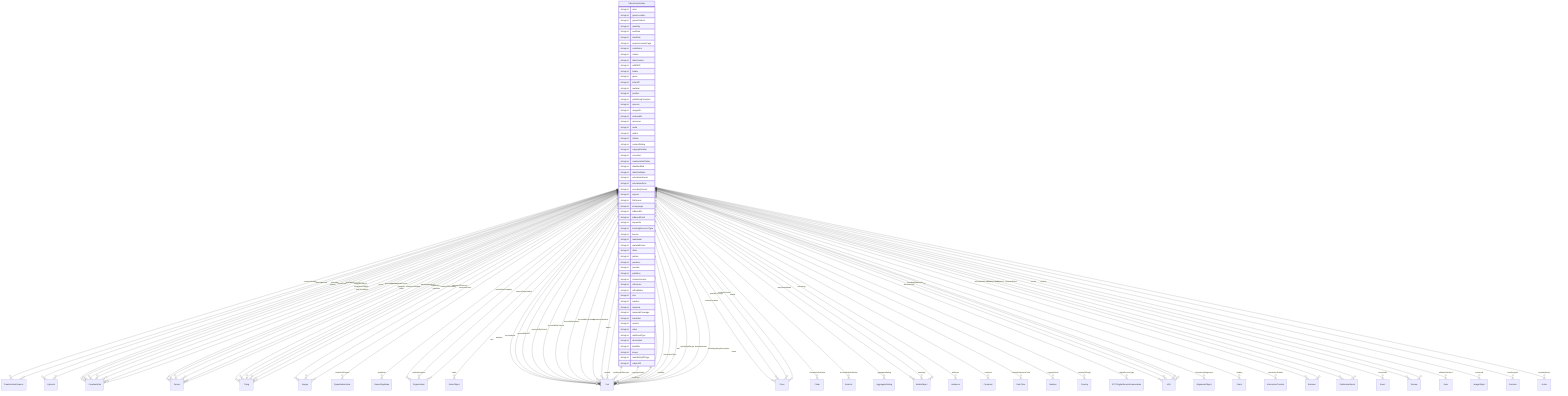 erDiagram
VideoGameSeries {
    stringList actor  
    stringList gameLocation  
    stringList gamePlatform  
    stringList musicBy  
    stringList endDate  
    stringList startDate  
    stringList acquireLicensePage  
    stringList contributor  
    stringList creator  
    stringList dateCreated  
    stringList editEIDR  
    stringList funder  
    stringList genre  
    stringList isPartOf  
    stringList material  
    stringList position  
    stringList publishingPrinciples  
    stringList sponsor  
    stringList usageInfo  
    stringList archivedAt  
    stringList assesses  
    stringList audio  
    stringList author  
    stringList citation  
    stringList contentRating  
    stringList copyrightHolder  
    stringList correction  
    stringList creativeWorkStatus  
    stringList dateModified  
    stringList datePublished  
    stringList educationalLevel  
    stringList educationalUse  
    stringList encodingFormat  
    stringList expires  
    stringList fileFormat  
    stringList inLanguage  
    stringList isBasedOn  
    stringList isBasedOnUrl  
    stringList keywords  
    stringList learningResourceType  
    stringList license  
    stringList maintainer  
    stringList materialExtent  
    stringList offers  
    stringList pattern  
    stringList producer  
    stringList provider  
    stringList publisher  
    stringList schemaVersion  
    stringList sdLicense  
    stringList sdPublisher  
    stringList size  
    stringList teaches  
    stringList temporal  
    stringList temporalCoverage  
    stringList translator  
    stringList version  
    stringList video  
    stringList additionalType  
    stringList description  
    stringList identifier  
    stringList image  
    stringList mainEntityOfPage  
    stringList subjectOf  
}

VideoGameSeries ||--}o CreativeWorkSeason : "containsSeason"
VideoGameSeries ||--}o Episode : "episode"
VideoGameSeries ||--}o CreativeWork : "season"
VideoGameSeries ||--}o Person : "actors"
VideoGameSeries ||--}o Thing : "characterAttribute"
VideoGameSeries ||--}o CreativeWork : "cheatCode"
VideoGameSeries ||--}o Person : "director"
VideoGameSeries ||--}o Person : "directors"
VideoGameSeries ||--}o Episode : "episodes"
VideoGameSeries ||--}o Thing : "gameItem"
VideoGameSeries ||--}o Integer : "numberOfEpisodes"
VideoGameSeries ||--}o QuantitativeValue : "numberOfPlayers"
VideoGameSeries ||--}o Integer : "numberOfSeasons"
VideoGameSeries ||--}o GamePlayMode : "playMode"
VideoGameSeries ||--}o Organization : "productionCompany"
VideoGameSeries ||--}o Thing : "quest"
VideoGameSeries ||--}o CreativeWorkSeason : "seasons"
VideoGameSeries ||--}o VideoObject : "trailer"
VideoGameSeries ||--}o Text : "issn"
VideoGameSeries ||--}o Thing : "about"
VideoGameSeries ||--}o Place : "contentLocation"
VideoGameSeries ||--}o CreativeWork : "hasPart"
VideoGameSeries ||--}o Claim : "interpretedAsClaim"
VideoGameSeries ||--}o Thing : "mainEntity"
VideoGameSeries ||--}o Place : "spatialCoverage"
VideoGameSeries ||--}o CreativeWork : "workExample"
VideoGameSeries ||--}o Text : "abstract"
VideoGameSeries ||--}o Text : "accessMode"
VideoGameSeries ||--}o ItemList : "accessModeSufficient"
VideoGameSeries ||--}o Text : "accessibilityAPI"
VideoGameSeries ||--}o Text : "accessibilityControl"
VideoGameSeries ||--}o Text : "accessibilityFeature"
VideoGameSeries ||--}o Text : "accessibilityHazard"
VideoGameSeries ||--}o Text : "accessibilitySummary"
VideoGameSeries ||--}o Person : "accountablePerson"
VideoGameSeries ||--}o AggregateRating : "aggregateRating"
VideoGameSeries ||--}o Text : "alternativeHeadline"
VideoGameSeries ||--}o MediaObject : "associatedMedia"
VideoGameSeries ||--}o Audience : "audience"
VideoGameSeries ||--}o Text : "award"
VideoGameSeries ||--}o Text : "awards"
VideoGameSeries ||--}o Person : "character"
VideoGameSeries ||--}o Comment : "comment"
VideoGameSeries ||--}o Integer : "commentCount"
VideoGameSeries ||--}o Text : "conditionsOfAccess"
VideoGameSeries ||--}o DateTime : "contentReferenceTime"
VideoGameSeries ||--}o Text : "copyrightNotice"
VideoGameSeries ||--}o Number : "copyrightYear"
VideoGameSeries ||--}o Country : "countryOfOrigin"
VideoGameSeries ||--}o Text : "creditText"
VideoGameSeries ||--}o IPTCDigitalSourceEnumeration : "digitalSourceType"
VideoGameSeries ||--}o URL : "discussionUrl"
VideoGameSeries ||--}o Person : "editor"
VideoGameSeries ||--}o AlignmentObject : "educationalAlignment"
VideoGameSeries ||--}o MediaObject : "encoding"
VideoGameSeries ||--}o MediaObject : "encodings"
VideoGameSeries ||--}o CreativeWork : "exampleOfWork"
VideoGameSeries ||--}o Grant : "funding"
VideoGameSeries ||--}o Text : "headline"
VideoGameSeries ||--}o InteractionCounter : "interactionStatistic"
VideoGameSeries ||--}o Text : "interactivityType"
VideoGameSeries ||--}o Boolean : "isAccessibleForFree"
VideoGameSeries ||--}o Boolean : "isFamilyFriendly"
VideoGameSeries ||--}o Place : "locationCreated"
VideoGameSeries ||--}o Thing : "mentions"
VideoGameSeries ||--}o PublicationEvent : "publication"
VideoGameSeries ||--}o Organization : "publisherImprint"
VideoGameSeries ||--}o Event : "recordedAt"
VideoGameSeries ||--}o PublicationEvent : "releasedEvent"
VideoGameSeries ||--}o Review : "review"
VideoGameSeries ||--}o Review : "reviews"
VideoGameSeries ||--}o Date : "sdDatePublished"
VideoGameSeries ||--}o Organization : "sourceOrganization"
VideoGameSeries ||--}o Place : "spatial"
VideoGameSeries ||--}o Text : "text"
VideoGameSeries ||--}o ImageObject : "thumbnail"
VideoGameSeries ||--}o URL : "thumbnailUrl"
VideoGameSeries ||--}o Duration : "timeRequired"
VideoGameSeries ||--}o CreativeWork : "translationOfWork"
VideoGameSeries ||--}o Text : "typicalAgeRange"
VideoGameSeries ||--}o CreativeWork : "workTranslation"
VideoGameSeries ||--}o Text : "alternateName"
VideoGameSeries ||--}o Text : "disambiguatingDescription"
VideoGameSeries ||--}o Text : "name"
VideoGameSeries ||--}o URL : "sameAs"
VideoGameSeries ||--}o Action : "potentialAction"
VideoGameSeries ||--}o URL : "url"
